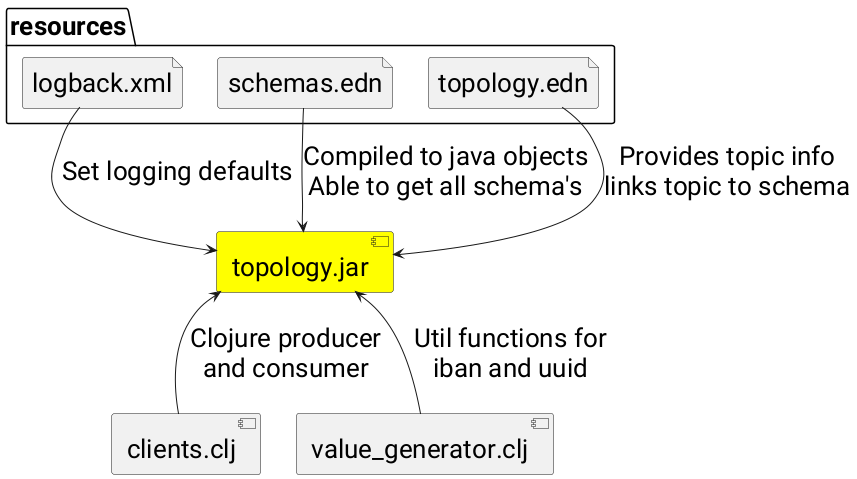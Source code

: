 @startuml
skinparam shadowing false
skinparam defaultFontName Roboto
skinparam defaultFontSize 26

package resources{
    file logback.xml as lb
    file schemas.edn as sc
    file topology.edn as tf
}
component topology.jar as tj #Yellow
component clients.clj as cl
component value_generator.clj as vg

tf --> tj: Provides topic info\nlinks topic to schema
lb --> tj: Set logging defaults
sc --> tj: Compiled to java objects\nAble to get all schema's
tj <-- cl: Clojure producer\nand consumer
tj <-- vg: Util functions for\niban and uuid

@enduml